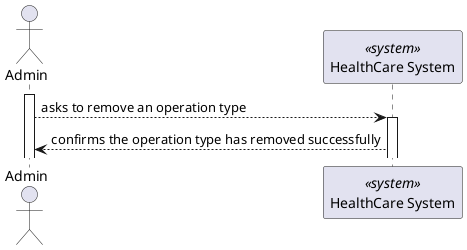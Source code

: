 @startuml

actor Admin as "Admin"
participant SYS as "HealthCare System" <<system >>

activate Admin 

Admin --> SYS : asks to remove an operation type

activate SYS 

SYS --> Admin : confirms the operation type has removed successfully


@enduml